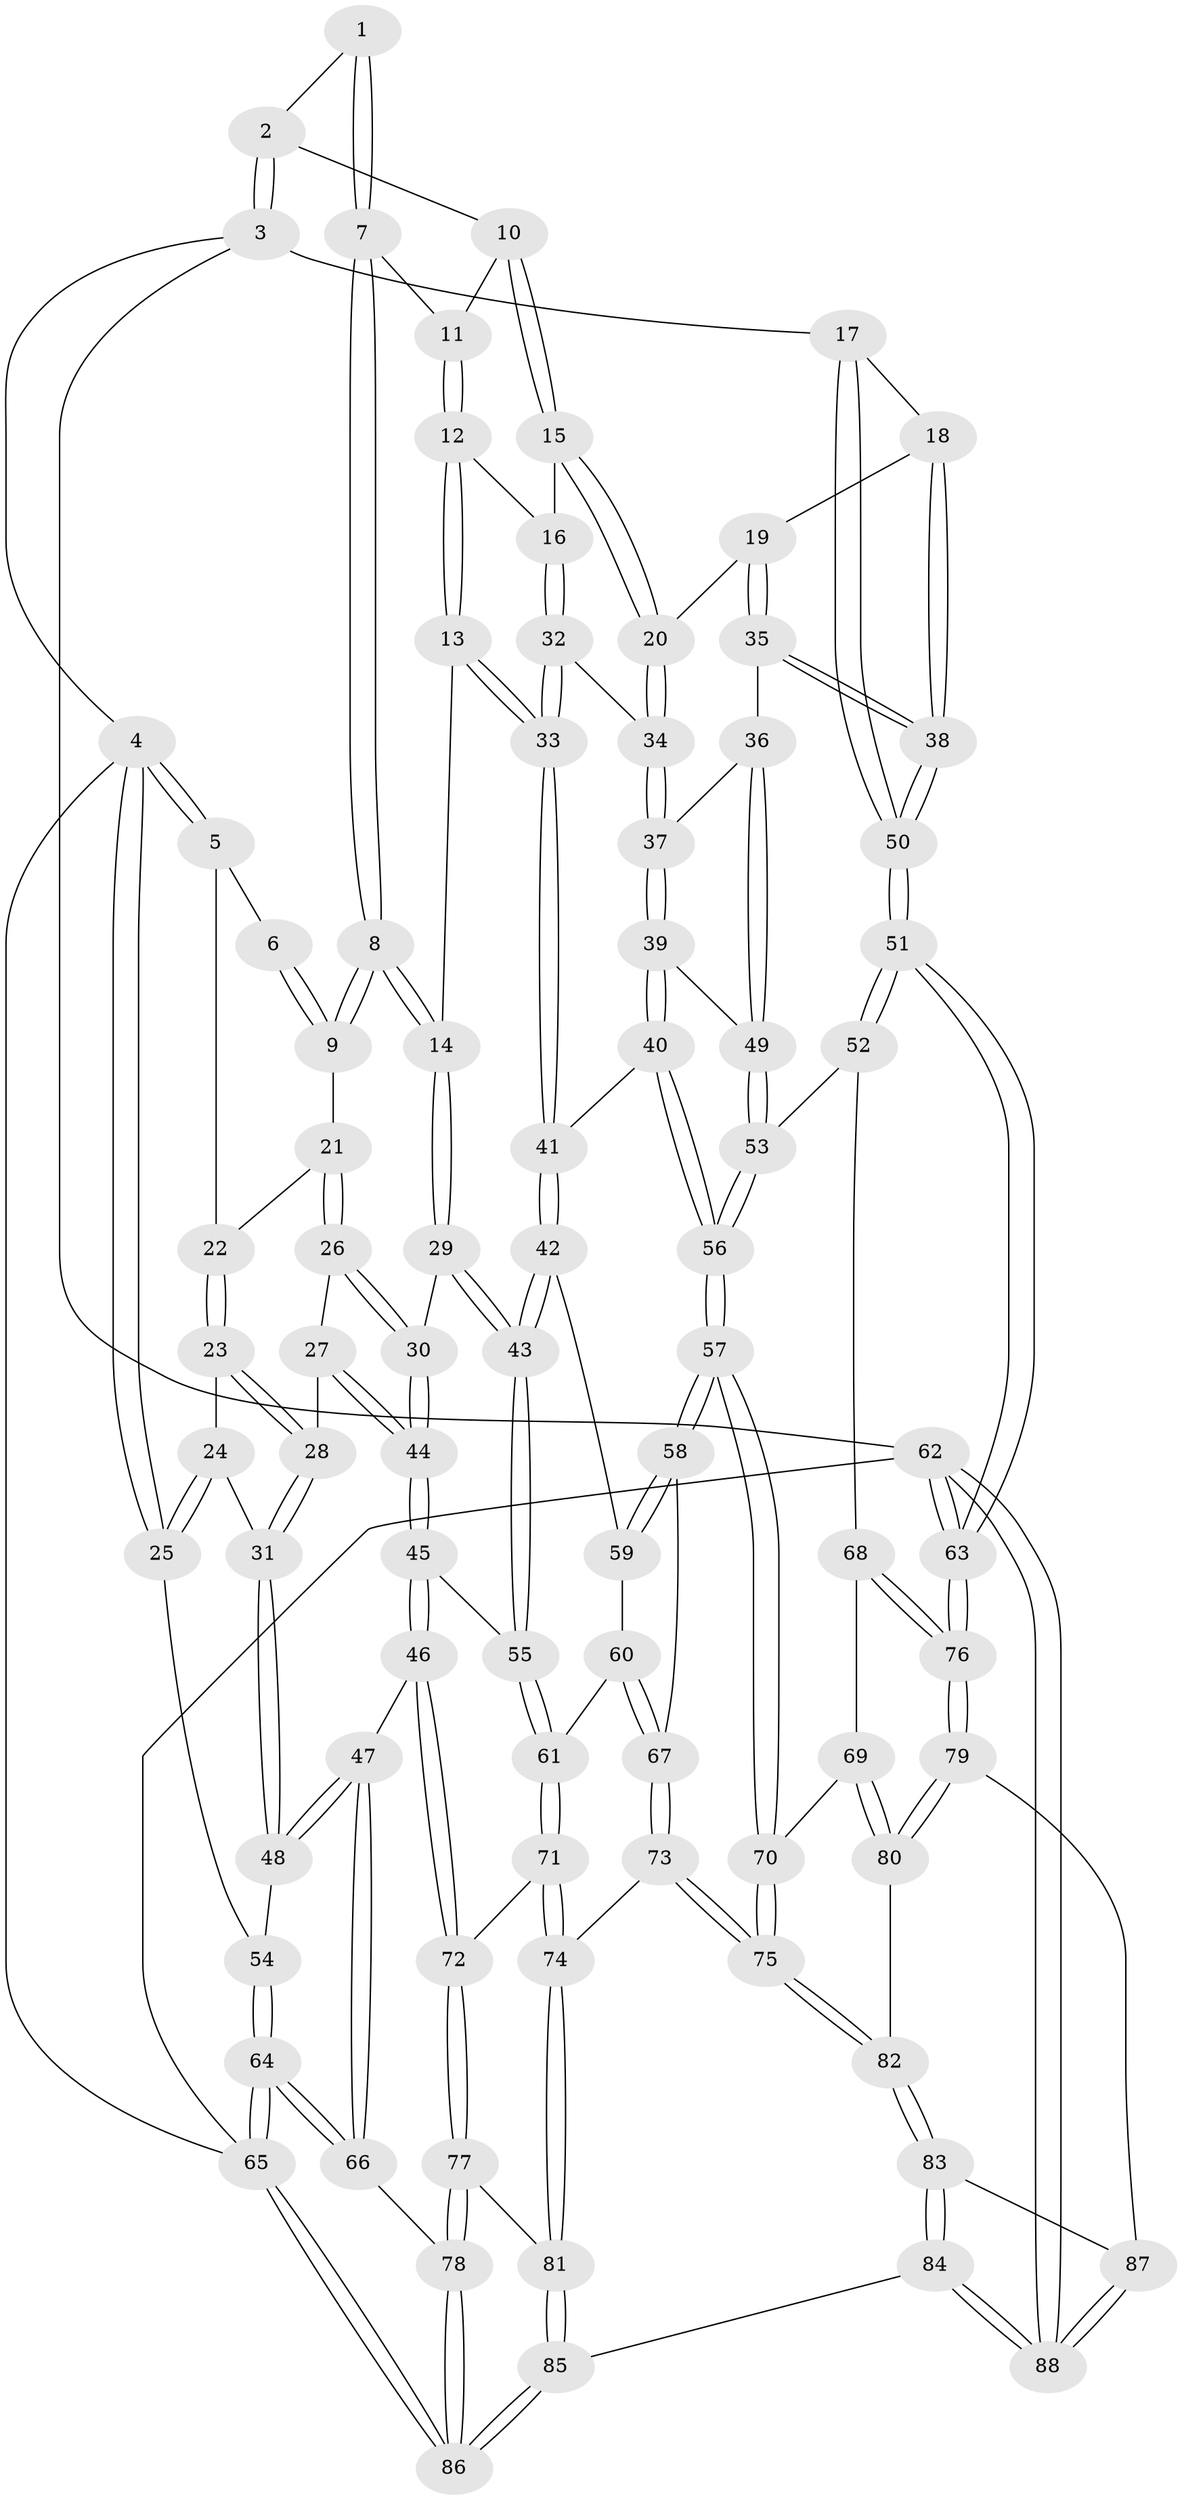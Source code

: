 // coarse degree distribution, {9: 0.022727272727272728, 2: 0.022727272727272728, 4: 0.3409090909090909, 5: 0.38636363636363635, 3: 0.09090909090909091, 6: 0.11363636363636363, 8: 0.022727272727272728}
// Generated by graph-tools (version 1.1) at 2025/21/03/04/25 18:21:16]
// undirected, 88 vertices, 217 edges
graph export_dot {
graph [start="1"]
  node [color=gray90,style=filled];
  1 [pos="+0.3865616869007414+0"];
  2 [pos="+0.7497335819339548+0"];
  3 [pos="+1+0"];
  4 [pos="+0+0"];
  5 [pos="+0+0"];
  6 [pos="+0.3299492768237464+0"];
  7 [pos="+0.4847417956061419+0.04444895180143684"];
  8 [pos="+0.40216035989224325+0.15364601783289386"];
  9 [pos="+0.3121382733748645+0.02412504594564082"];
  10 [pos="+0.7420356016072093+0"];
  11 [pos="+0.5417830663558967+0.06551838848135742"];
  12 [pos="+0.5624143295105553+0.1762875465072554"];
  13 [pos="+0.5370166049951294+0.19040805821719436"];
  14 [pos="+0.415548427330472+0.20882164438445475"];
  15 [pos="+0.7664213833121982+0.10782569065542819"];
  16 [pos="+0.5881179432909083+0.1757365076612966"];
  17 [pos="+1+0"];
  18 [pos="+0.9381396641206586+0.09396312166041185"];
  19 [pos="+0.8027351721816319+0.14183799155263183"];
  20 [pos="+0.766752496317082+0.10827366794075137"];
  21 [pos="+0.20259804852473787+0.12061208481564746"];
  22 [pos="+0.13530727457045846+0.10041514148183191"];
  23 [pos="+0.08966146379630238+0.14559777910117042"];
  24 [pos="+0+0.169076324667522"];
  25 [pos="+0+0.11119847435655379"];
  26 [pos="+0.24498374641852178+0.2644687915320111"];
  27 [pos="+0.15299109751322681+0.2970462282387747"];
  28 [pos="+0.14515498877535227+0.29714112652031355"];
  29 [pos="+0.366579559132677+0.2870788682184054"];
  30 [pos="+0.33132483823085584+0.29191796945623244"];
  31 [pos="+0.10505970288876748+0.3111240628136774"];
  32 [pos="+0.6447135256492647+0.29634803266270787"];
  33 [pos="+0.5875723109956733+0.3743774866315349"];
  34 [pos="+0.6711848210057959+0.2897933143333894"];
  35 [pos="+0.8666590507446325+0.2561821503897825"];
  36 [pos="+0.8651315373546592+0.2581298081456005"];
  37 [pos="+0.7147618065353167+0.3157207396938265"];
  38 [pos="+1+0.3427819266281474"];
  39 [pos="+0.6996833476864014+0.4020910025167634"];
  40 [pos="+0.6201797283243141+0.42185564848051726"];
  41 [pos="+0.5794824540382276+0.4043707415234047"];
  42 [pos="+0.5184918309130142+0.4228366673583064"];
  43 [pos="+0.47088597973907725+0.42283966349483515"];
  44 [pos="+0.21491022595338188+0.5365748213474725"];
  45 [pos="+0.20943554858104074+0.5629134257175233"];
  46 [pos="+0.20256060289375857+0.5671520241501613"];
  47 [pos="+0.17332182302514845+0.5754790108145212"];
  48 [pos="+0+0.4281917423680779"];
  49 [pos="+0.7922655477503662+0.4223331919227557"];
  50 [pos="+1+0.3555569309999479"];
  51 [pos="+1+0.43941418998726045"];
  52 [pos="+0.8901873790995375+0.5511406353099749"];
  53 [pos="+0.831169090805086+0.5280344014700404"];
  54 [pos="+0+0.42192222544339447"];
  55 [pos="+0.3900256878476363+0.5706437911175937"];
  56 [pos="+0.6960462375631374+0.5840460816646265"];
  57 [pos="+0.665733415841649+0.629815779048828"];
  58 [pos="+0.6139631864731874+0.6325459126039973"];
  59 [pos="+0.5513331154875426+0.5084757103014055"];
  60 [pos="+0.5067638362357375+0.6160234968096722"];
  61 [pos="+0.4148263005986263+0.6075428884099188"];
  62 [pos="+1+1"];
  63 [pos="+1+0.8967311381607168"];
  64 [pos="+0+0.9510561377693884"];
  65 [pos="+0+1"];
  66 [pos="+0.041398464433535814+0.8074378606505658"];
  67 [pos="+0.6113061186371771+0.6335828286947099"];
  68 [pos="+0.8837273722254001+0.6474665327581842"];
  69 [pos="+0.8777207793116669+0.6589442707487698"];
  70 [pos="+0.714742043196234+0.727837250931274"];
  71 [pos="+0.41798396909048363+0.6800618744465449"];
  72 [pos="+0.2924029450243919+0.7371708971531824"];
  73 [pos="+0.525441129981727+0.7714879113601512"];
  74 [pos="+0.45930775549663366+0.7912695440280687"];
  75 [pos="+0.7220624805070701+0.8487855232586284"];
  76 [pos="+1+0.8716080414865243"];
  77 [pos="+0.28013719608047283+0.8542353874891031"];
  78 [pos="+0.22816793954021178+0.8765810156998544"];
  79 [pos="+1+0.8649332275000595"];
  80 [pos="+0.8780377231799738+0.805995661417816"];
  81 [pos="+0.4269569136623825+0.8592013139103566"];
  82 [pos="+0.7237073625803165+0.8522004766730854"];
  83 [pos="+0.7190462330007041+0.8800321038714259"];
  84 [pos="+0.62015098644701+1"];
  85 [pos="+0.5716596788978104+1"];
  86 [pos="+0.27664187333647705+1"];
  87 [pos="+0.9049402769661808+0.9442555757121289"];
  88 [pos="+0.7563221019527329+1"];
  1 -- 2;
  1 -- 7;
  1 -- 7;
  2 -- 3;
  2 -- 3;
  2 -- 10;
  3 -- 4;
  3 -- 17;
  3 -- 62;
  4 -- 5;
  4 -- 5;
  4 -- 25;
  4 -- 25;
  4 -- 65;
  5 -- 6;
  5 -- 22;
  6 -- 9;
  6 -- 9;
  7 -- 8;
  7 -- 8;
  7 -- 11;
  8 -- 9;
  8 -- 9;
  8 -- 14;
  8 -- 14;
  9 -- 21;
  10 -- 11;
  10 -- 15;
  10 -- 15;
  11 -- 12;
  11 -- 12;
  12 -- 13;
  12 -- 13;
  12 -- 16;
  13 -- 14;
  13 -- 33;
  13 -- 33;
  14 -- 29;
  14 -- 29;
  15 -- 16;
  15 -- 20;
  15 -- 20;
  16 -- 32;
  16 -- 32;
  17 -- 18;
  17 -- 50;
  17 -- 50;
  18 -- 19;
  18 -- 38;
  18 -- 38;
  19 -- 20;
  19 -- 35;
  19 -- 35;
  20 -- 34;
  20 -- 34;
  21 -- 22;
  21 -- 26;
  21 -- 26;
  22 -- 23;
  22 -- 23;
  23 -- 24;
  23 -- 28;
  23 -- 28;
  24 -- 25;
  24 -- 25;
  24 -- 31;
  25 -- 54;
  26 -- 27;
  26 -- 30;
  26 -- 30;
  27 -- 28;
  27 -- 44;
  27 -- 44;
  28 -- 31;
  28 -- 31;
  29 -- 30;
  29 -- 43;
  29 -- 43;
  30 -- 44;
  30 -- 44;
  31 -- 48;
  31 -- 48;
  32 -- 33;
  32 -- 33;
  32 -- 34;
  33 -- 41;
  33 -- 41;
  34 -- 37;
  34 -- 37;
  35 -- 36;
  35 -- 38;
  35 -- 38;
  36 -- 37;
  36 -- 49;
  36 -- 49;
  37 -- 39;
  37 -- 39;
  38 -- 50;
  38 -- 50;
  39 -- 40;
  39 -- 40;
  39 -- 49;
  40 -- 41;
  40 -- 56;
  40 -- 56;
  41 -- 42;
  41 -- 42;
  42 -- 43;
  42 -- 43;
  42 -- 59;
  43 -- 55;
  43 -- 55;
  44 -- 45;
  44 -- 45;
  45 -- 46;
  45 -- 46;
  45 -- 55;
  46 -- 47;
  46 -- 72;
  46 -- 72;
  47 -- 48;
  47 -- 48;
  47 -- 66;
  47 -- 66;
  48 -- 54;
  49 -- 53;
  49 -- 53;
  50 -- 51;
  50 -- 51;
  51 -- 52;
  51 -- 52;
  51 -- 63;
  51 -- 63;
  52 -- 53;
  52 -- 68;
  53 -- 56;
  53 -- 56;
  54 -- 64;
  54 -- 64;
  55 -- 61;
  55 -- 61;
  56 -- 57;
  56 -- 57;
  57 -- 58;
  57 -- 58;
  57 -- 70;
  57 -- 70;
  58 -- 59;
  58 -- 59;
  58 -- 67;
  59 -- 60;
  60 -- 61;
  60 -- 67;
  60 -- 67;
  61 -- 71;
  61 -- 71;
  62 -- 63;
  62 -- 63;
  62 -- 88;
  62 -- 88;
  62 -- 65;
  63 -- 76;
  63 -- 76;
  64 -- 65;
  64 -- 65;
  64 -- 66;
  64 -- 66;
  65 -- 86;
  65 -- 86;
  66 -- 78;
  67 -- 73;
  67 -- 73;
  68 -- 69;
  68 -- 76;
  68 -- 76;
  69 -- 70;
  69 -- 80;
  69 -- 80;
  70 -- 75;
  70 -- 75;
  71 -- 72;
  71 -- 74;
  71 -- 74;
  72 -- 77;
  72 -- 77;
  73 -- 74;
  73 -- 75;
  73 -- 75;
  74 -- 81;
  74 -- 81;
  75 -- 82;
  75 -- 82;
  76 -- 79;
  76 -- 79;
  77 -- 78;
  77 -- 78;
  77 -- 81;
  78 -- 86;
  78 -- 86;
  79 -- 80;
  79 -- 80;
  79 -- 87;
  80 -- 82;
  81 -- 85;
  81 -- 85;
  82 -- 83;
  82 -- 83;
  83 -- 84;
  83 -- 84;
  83 -- 87;
  84 -- 85;
  84 -- 88;
  84 -- 88;
  85 -- 86;
  85 -- 86;
  87 -- 88;
  87 -- 88;
}
